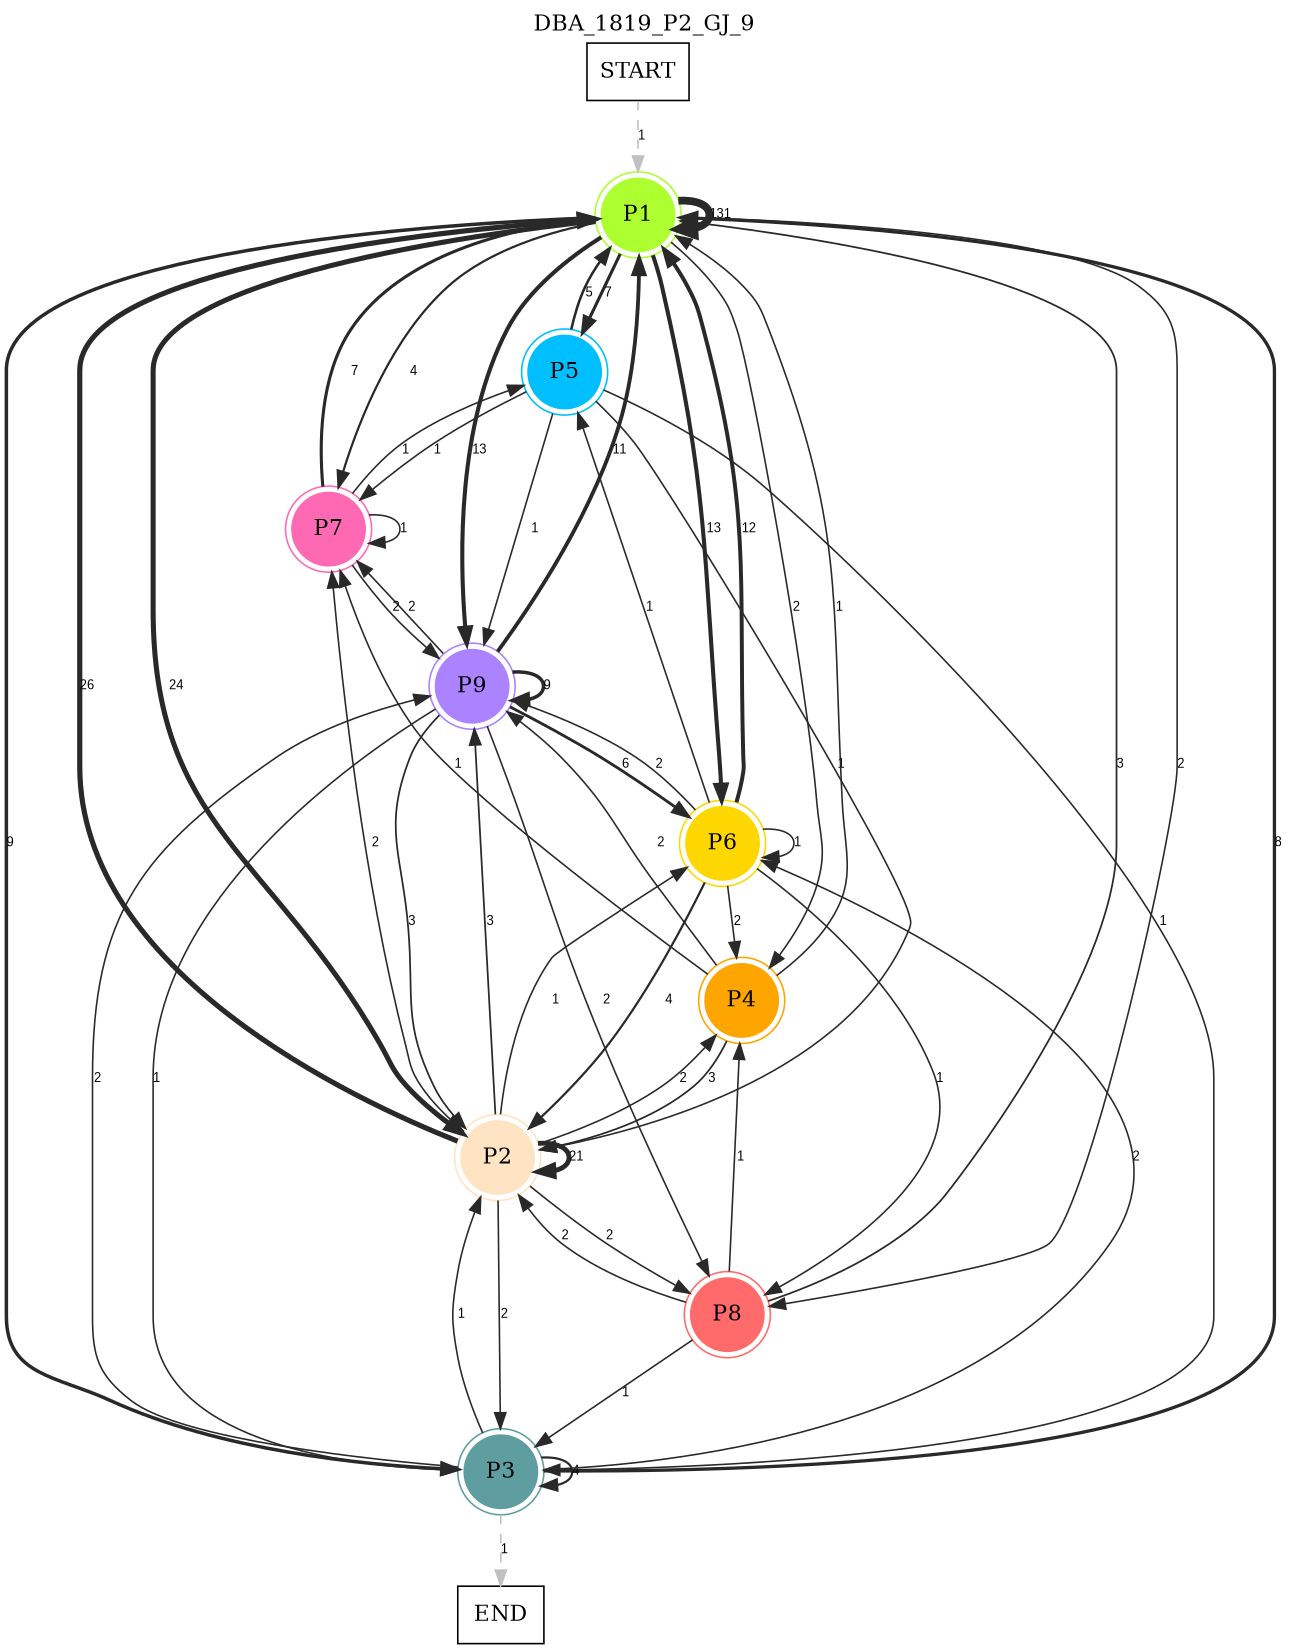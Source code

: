 digraph DBA_1819_P2_GJ_9 {
	labelloc="t";
	label=DBA_1819_P2_GJ_9;
	dpi = 150
	size="16,11!";
	margin = 0;
"START" [shape=box, fillcolor=white, style=filled, color=black]
"P1" [shape=circle, color=greenyellow, peripheries=2, style=filled]
"P5" [shape=circle, color=deepskyblue, peripheries=2, style=filled]
"P8" [shape=circle, color=indianred1, peripheries=2, style=filled]
"P3" [shape=circle, color=cadetblue, peripheries=2, style=filled]
"P9" [shape=circle, color=mediumpurple1, peripheries=2, style=filled]
"P2" [shape=circle, color=bisque, peripheries=2, style=filled]
"P6" [shape=circle, color=gold, peripheries=2, style=filled]
"P7" [shape=circle, color=hotpink, peripheries=2, style=filled]
"P4" [shape=circle, color=orange, peripheries=2, style=filled]
"END" [shape=box, fillcolor=white, style=filled, color=black]
"START" -> "P1" [ style = dashed color=grey label ="1" labelfloat=false fontname="Arial" fontsize=8]

"P1" -> "P1" [ color=grey16 penwidth = "4.87519732320115"label ="131" labelfloat=false fontname="Arial" fontsize=8]

"P1" -> "P5" [ color=grey16 penwidth = "1.94591014905531"label ="7" labelfloat=false fontname="Arial" fontsize=8]

"P1" -> "P8" [ color=grey16 penwidth = "1"label ="2" labelfloat=false fontname="Arial" fontsize=8]

"P1" -> "P3" [ color=grey16 penwidth = "2.19722457733622"label ="9" labelfloat=false fontname="Arial" fontsize=8]

"P1" -> "P9" [ color=grey16 penwidth = "2.56494935746154"label ="13" labelfloat=false fontname="Arial" fontsize=8]

"P1" -> "P2" [ color=grey16 penwidth = "3.17805383034795"label ="24" labelfloat=false fontname="Arial" fontsize=8]

"P1" -> "P6" [ color=grey16 penwidth = "2.56494935746154"label ="13" labelfloat=false fontname="Arial" fontsize=8]

"P1" -> "P7" [ color=grey16 penwidth = "1.38629436111989"label ="4" labelfloat=false fontname="Arial" fontsize=8]

"P1" -> "P4" [ color=grey16 penwidth = "1"label ="2" labelfloat=false fontname="Arial" fontsize=8]

"P5" -> "P1" [ color=grey16 penwidth = "1.6094379124341"label ="5" labelfloat=false fontname="Arial" fontsize=8]

"P5" -> "P3" [ color=grey16 penwidth = "1"label ="1" labelfloat=false fontname="Arial" fontsize=8]

"P5" -> "P9" [ color=grey16 penwidth = "1"label ="1" labelfloat=false fontname="Arial" fontsize=8]

"P5" -> "P2" [ color=grey16 penwidth = "1"label ="1" labelfloat=false fontname="Arial" fontsize=8]

"P5" -> "P7" [ color=grey16 penwidth = "1"label ="1" labelfloat=false fontname="Arial" fontsize=8]

"P8" -> "P1" [ color=grey16 penwidth = "1.09861228866811"label ="3" labelfloat=false fontname="Arial" fontsize=8]

"P8" -> "P3" [ color=grey16 penwidth = "1"label ="1" labelfloat=false fontname="Arial" fontsize=8]

"P8" -> "P2" [ color=grey16 penwidth = "1"label ="2" labelfloat=false fontname="Arial" fontsize=8]

"P8" -> "P4" [ color=grey16 penwidth = "1"label ="1" labelfloat=false fontname="Arial" fontsize=8]

"P3" -> "P1" [ color=grey16 penwidth = "2.07944154167984"label ="8" labelfloat=false fontname="Arial" fontsize=8]

"P3" -> "P3" [ color=grey16 penwidth = "1.38629436111989"label ="4" labelfloat=false fontname="Arial" fontsize=8]

"P3" -> "P9" [ color=grey16 penwidth = "1"label ="2" labelfloat=false fontname="Arial" fontsize=8]

"P3" -> "P2" [ color=grey16 penwidth = "1"label ="1" labelfloat=false fontname="Arial" fontsize=8]

"P3" -> "P6" [ color=grey16 penwidth = "1"label ="2" labelfloat=false fontname="Arial" fontsize=8]

"P3" -> "END" [ style = dashed color=grey label ="1" labelfloat=false fontname="Arial" fontsize=8]

"P9" -> "P1" [ color=grey16 penwidth = "2.39789527279837"label ="11" labelfloat=false fontname="Arial" fontsize=8]

"P9" -> "P8" [ color=grey16 penwidth = "1"label ="2" labelfloat=false fontname="Arial" fontsize=8]

"P9" -> "P3" [ color=grey16 penwidth = "1"label ="1" labelfloat=false fontname="Arial" fontsize=8]

"P9" -> "P9" [ color=grey16 penwidth = "2.19722457733622"label ="9" labelfloat=false fontname="Arial" fontsize=8]

"P9" -> "P2" [ color=grey16 penwidth = "1.09861228866811"label ="3" labelfloat=false fontname="Arial" fontsize=8]

"P9" -> "P6" [ color=grey16 penwidth = "1.79175946922805"label ="6" labelfloat=false fontname="Arial" fontsize=8]

"P9" -> "P7" [ color=grey16 penwidth = "1"label ="2" labelfloat=false fontname="Arial" fontsize=8]

"P2" -> "P1" [ color=grey16 penwidth = "3.25809653802148"label ="26" labelfloat=false fontname="Arial" fontsize=8]

"P2" -> "P8" [ color=grey16 penwidth = "1"label ="2" labelfloat=false fontname="Arial" fontsize=8]

"P2" -> "P3" [ color=grey16 penwidth = "1"label ="2" labelfloat=false fontname="Arial" fontsize=8]

"P2" -> "P9" [ color=grey16 penwidth = "1.09861228866811"label ="3" labelfloat=false fontname="Arial" fontsize=8]

"P2" -> "P2" [ color=grey16 penwidth = "3.04452243772342"label ="21" labelfloat=false fontname="Arial" fontsize=8]

"P2" -> "P6" [ color=grey16 penwidth = "1"label ="1" labelfloat=false fontname="Arial" fontsize=8]

"P2" -> "P7" [ color=grey16 penwidth = "1"label ="2" labelfloat=false fontname="Arial" fontsize=8]

"P2" -> "P4" [ color=grey16 penwidth = "1"label ="2" labelfloat=false fontname="Arial" fontsize=8]

"P6" -> "P1" [ color=grey16 penwidth = "2.484906649788"label ="12" labelfloat=false fontname="Arial" fontsize=8]

"P6" -> "P5" [ color=grey16 penwidth = "1"label ="1" labelfloat=false fontname="Arial" fontsize=8]

"P6" -> "P8" [ color=grey16 penwidth = "1"label ="1" labelfloat=false fontname="Arial" fontsize=8]

"P6" -> "P9" [ color=grey16 penwidth = "1"label ="2" labelfloat=false fontname="Arial" fontsize=8]

"P6" -> "P2" [ color=grey16 penwidth = "1.38629436111989"label ="4" labelfloat=false fontname="Arial" fontsize=8]

"P6" -> "P6" [ color=grey16 penwidth = "1"label ="1" labelfloat=false fontname="Arial" fontsize=8]

"P6" -> "P4" [ color=grey16 penwidth = "1"label ="2" labelfloat=false fontname="Arial" fontsize=8]

"P7" -> "P1" [ color=grey16 penwidth = "1.94591014905531"label ="7" labelfloat=false fontname="Arial" fontsize=8]

"P7" -> "P5" [ color=grey16 penwidth = "1"label ="1" labelfloat=false fontname="Arial" fontsize=8]

"P7" -> "P9" [ color=grey16 penwidth = "1"label ="2" labelfloat=false fontname="Arial" fontsize=8]

"P7" -> "P7" [ color=grey16 penwidth = "1"label ="1" labelfloat=false fontname="Arial" fontsize=8]

"P4" -> "P1" [ color=grey16 penwidth = "1"label ="1" labelfloat=false fontname="Arial" fontsize=8]

"P4" -> "P9" [ color=grey16 penwidth = "1"label ="2" labelfloat=false fontname="Arial" fontsize=8]

"P4" -> "P2" [ color=grey16 penwidth = "1.09861228866811"label ="3" labelfloat=false fontname="Arial" fontsize=8]

"P4" -> "P7" [ color=grey16 penwidth = "1"label ="1" labelfloat=false fontname="Arial" fontsize=8]

}
